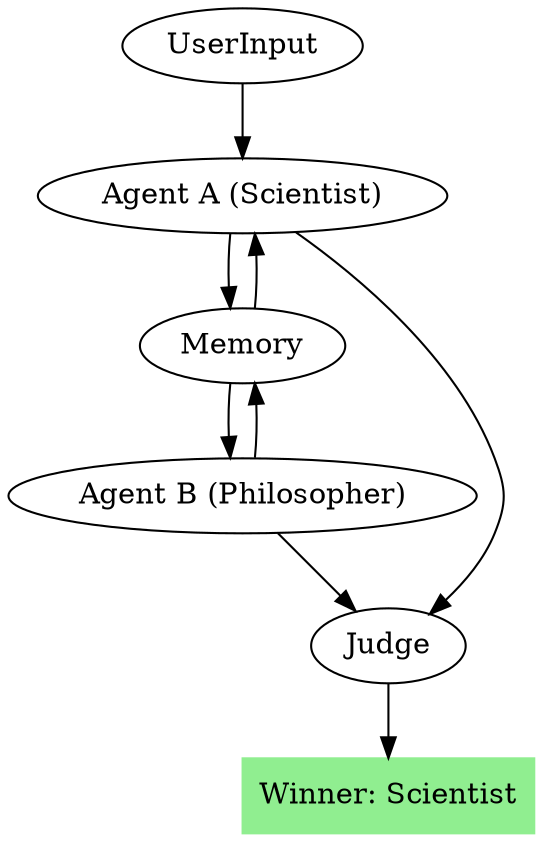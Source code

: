 digraph {
	U [label=UserInput]
	A [label="Agent A (Scientist)"]
	M [label=Memory]
	B [label="Agent B (Philosopher)"]
	J [label=Judge]
	W [label="Winner: Scientist" color=lightgreen shape=box style=filled]
	U -> A
	A -> M
	M -> B
	B -> M
	M -> A
	A -> J
	B -> J
	J -> W
}
